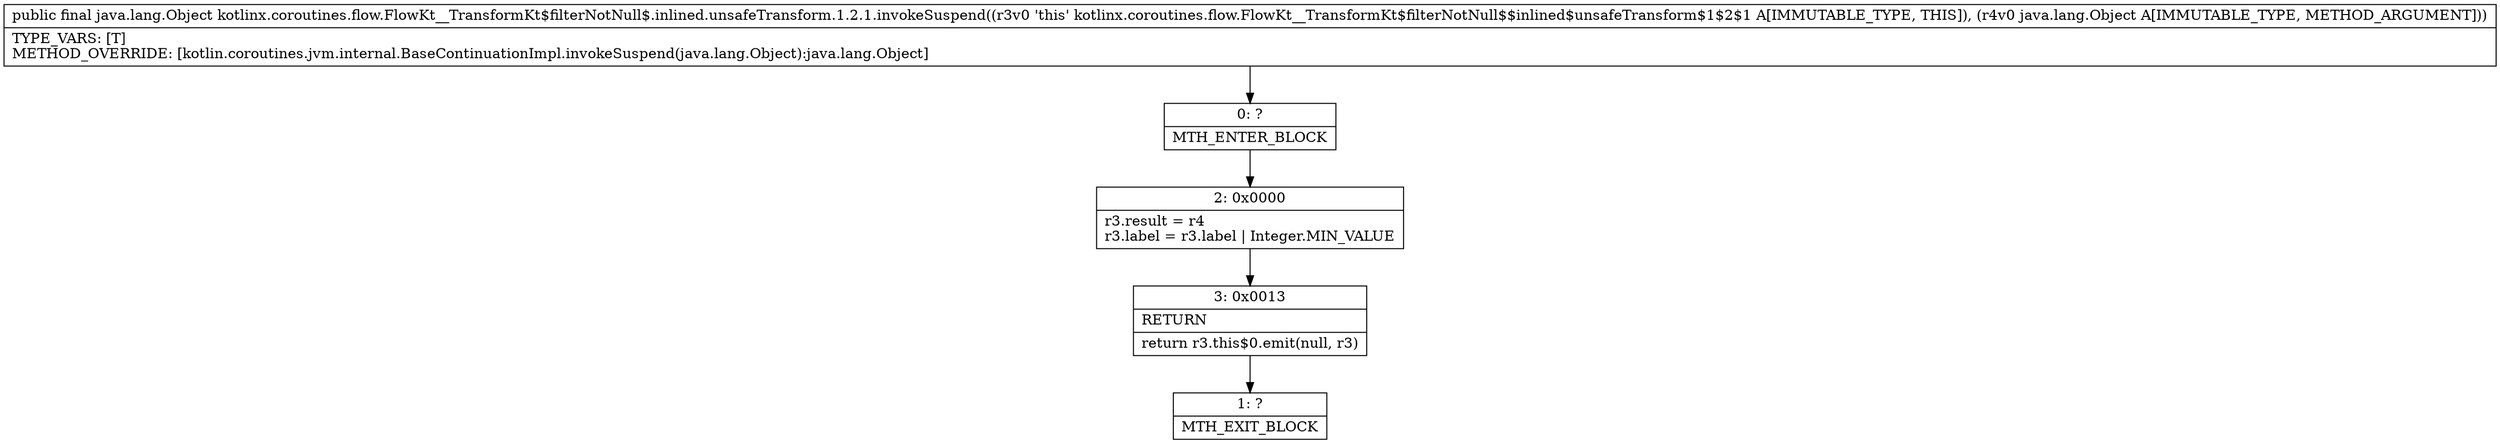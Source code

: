 digraph "CFG forkotlinx.coroutines.flow.FlowKt__TransformKt$filterNotNull$.inlined.unsafeTransform.1.2.1.invokeSuspend(Ljava\/lang\/Object;)Ljava\/lang\/Object;" {
Node_0 [shape=record,label="{0\:\ ?|MTH_ENTER_BLOCK\l}"];
Node_2 [shape=record,label="{2\:\ 0x0000|r3.result = r4\lr3.label = r3.label \| Integer.MIN_VALUE\l}"];
Node_3 [shape=record,label="{3\:\ 0x0013|RETURN\l|return r3.this$0.emit(null, r3)\l}"];
Node_1 [shape=record,label="{1\:\ ?|MTH_EXIT_BLOCK\l}"];
MethodNode[shape=record,label="{public final java.lang.Object kotlinx.coroutines.flow.FlowKt__TransformKt$filterNotNull$.inlined.unsafeTransform.1.2.1.invokeSuspend((r3v0 'this' kotlinx.coroutines.flow.FlowKt__TransformKt$filterNotNull$$inlined$unsafeTransform$1$2$1 A[IMMUTABLE_TYPE, THIS]), (r4v0 java.lang.Object A[IMMUTABLE_TYPE, METHOD_ARGUMENT]))  | TYPE_VARS: [T]\lMETHOD_OVERRIDE: [kotlin.coroutines.jvm.internal.BaseContinuationImpl.invokeSuspend(java.lang.Object):java.lang.Object]\l}"];
MethodNode -> Node_0;Node_0 -> Node_2;
Node_2 -> Node_3;
Node_3 -> Node_1;
}

